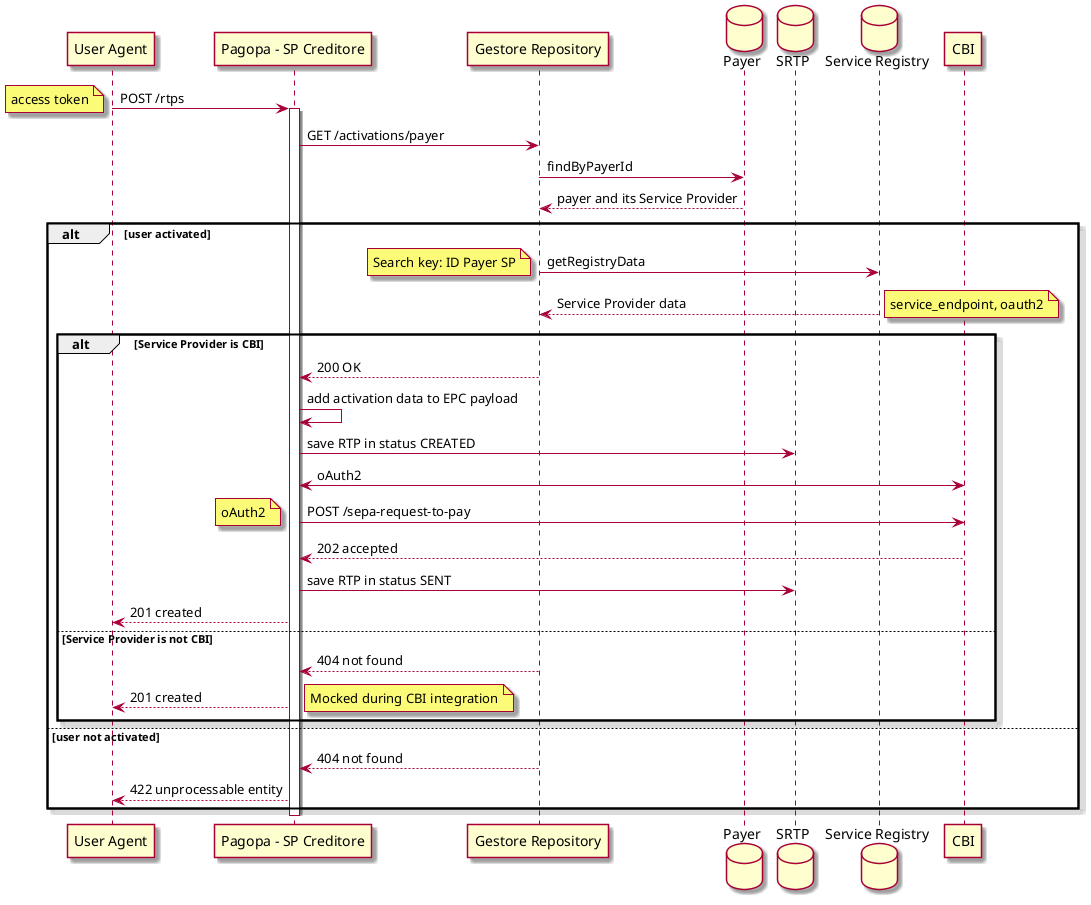 @startuml

skin rose
participant "User Agent" as UA
participant "Pagopa - SP Creditore" as SPC
participant "Gestore Repository" as GR
database "Payer" as Payer
database "SRTP" as SRTP
database "Service Registry" as SR
participant "CBI" as SPD

UA -> SPC: POST /rtps
note left: access token
activate SPC


SPC -> GR: GET /activations/payer
GR -> Payer: findByPayerId
Payer --> GR: payer and its Service Provider

alt user activated
GR -> SR: getRegistryData
note left: Search key: ID Payer SP

SR --> GR: Service Provider data
note right: service_endpoint, oauth2

alt Service Provider is CBI
GR --> SPC: 200 OK

SPC -> SPC: add activation data to EPC payload

SPC -> SRTP: save RTP in status CREATED

SPC <-> SPD: oAuth2

SPC -> SPD: POST /sepa-request-to-pay
note left: oAuth2

SPD --> SPC: 202 accepted
SPC -> SRTP: save RTP in status SENT
SPC --> UA: 201 created

else Service Provider is not CBI
GR --> SPC: 404 not found

SPC --> UA: 201 created
note right: Mocked during CBI integration

end

else user not activated
GR --> SPC: 404 not found
SPC --> UA: 422 unprocessable entity
end

deactivate SPC

@enduml
